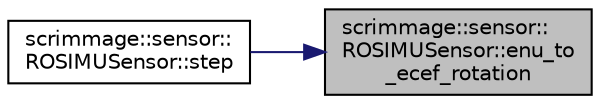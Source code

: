 digraph "scrimmage::sensor::ROSIMUSensor::enu_to_ecef_rotation"
{
 // LATEX_PDF_SIZE
  edge [fontname="Helvetica",fontsize="10",labelfontname="Helvetica",labelfontsize="10"];
  node [fontname="Helvetica",fontsize="10",shape=record];
  rankdir="RL";
  Node1 [label="scrimmage::sensor::\lROSIMUSensor::enu_to\l_ecef_rotation",height=0.2,width=0.4,color="black", fillcolor="grey75", style="filled", fontcolor="black",tooltip=" "];
  Node1 -> Node2 [dir="back",color="midnightblue",fontsize="10",style="solid",fontname="Helvetica"];
  Node2 [label="scrimmage::sensor::\lROSIMUSensor::step",height=0.2,width=0.4,color="black", fillcolor="white", style="filled",URL="$classscrimmage_1_1sensor_1_1ROSIMUSensor.html#ad14d2df58a1b97718562d77a3fd0b450",tooltip=" "];
}
